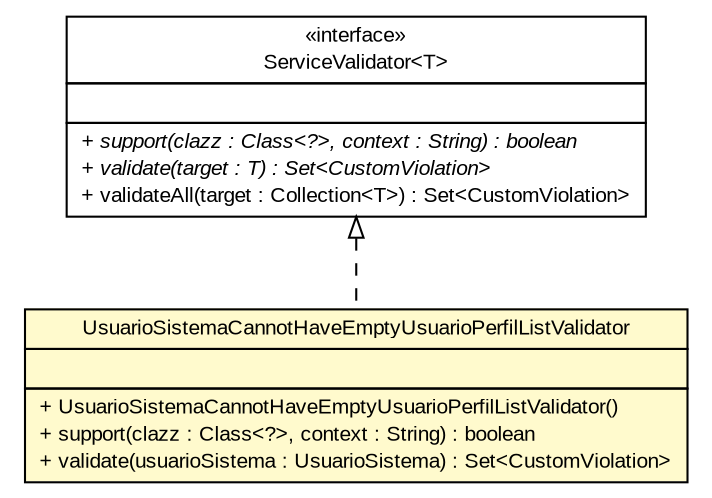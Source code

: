 #!/usr/local/bin/dot
#
# Class diagram 
# Generated by UMLGraph version R5_6 (http://www.umlgraph.org/)
#

digraph G {
	edge [fontname="arial",fontsize=10,labelfontname="arial",labelfontsize=10];
	node [fontname="arial",fontsize=10,shape=plaintext];
	nodesep=0.25;
	ranksep=0.5;
	// br.gov.to.sefaz.business.service.validation.ServiceValidator<T>
	c1115223 [label=<<table title="br.gov.to.sefaz.business.service.validation.ServiceValidator" border="0" cellborder="1" cellspacing="0" cellpadding="2" port="p" href="../../../../../business/service/validation/ServiceValidator.html">
		<tr><td><table border="0" cellspacing="0" cellpadding="1">
<tr><td align="center" balign="center"> &#171;interface&#187; </td></tr>
<tr><td align="center" balign="center"> ServiceValidator&lt;T&gt; </td></tr>
		</table></td></tr>
		<tr><td><table border="0" cellspacing="0" cellpadding="1">
<tr><td align="left" balign="left">  </td></tr>
		</table></td></tr>
		<tr><td><table border="0" cellspacing="0" cellpadding="1">
<tr><td align="left" balign="left"><font face="arial italic" point-size="10.0"> + support(clazz : Class&lt;?&gt;, context : String) : boolean </font></td></tr>
<tr><td align="left" balign="left"><font face="arial italic" point-size="10.0"> + validate(target : T) : Set&lt;CustomViolation&gt; </font></td></tr>
<tr><td align="left" balign="left"> + validateAll(target : Collection&lt;T&gt;) : Set&lt;CustomViolation&gt; </td></tr>
		</table></td></tr>
		</table>>, URL="../../../../../business/service/validation/ServiceValidator.html", fontname="arial", fontcolor="black", fontsize=10.0];
	// br.gov.to.sefaz.seg.business.gestao.service.validator.UsuarioSistemaCannotHaveEmptyUsuarioPerfilListValidator
	c1115401 [label=<<table title="br.gov.to.sefaz.seg.business.gestao.service.validator.UsuarioSistemaCannotHaveEmptyUsuarioPerfilListValidator" border="0" cellborder="1" cellspacing="0" cellpadding="2" port="p" bgcolor="lemonChiffon" href="./UsuarioSistemaCannotHaveEmptyUsuarioPerfilListValidator.html">
		<tr><td><table border="0" cellspacing="0" cellpadding="1">
<tr><td align="center" balign="center"> UsuarioSistemaCannotHaveEmptyUsuarioPerfilListValidator </td></tr>
		</table></td></tr>
		<tr><td><table border="0" cellspacing="0" cellpadding="1">
<tr><td align="left" balign="left">  </td></tr>
		</table></td></tr>
		<tr><td><table border="0" cellspacing="0" cellpadding="1">
<tr><td align="left" balign="left"> + UsuarioSistemaCannotHaveEmptyUsuarioPerfilListValidator() </td></tr>
<tr><td align="left" balign="left"> + support(clazz : Class&lt;?&gt;, context : String) : boolean </td></tr>
<tr><td align="left" balign="left"> + validate(usuarioSistema : UsuarioSistema) : Set&lt;CustomViolation&gt; </td></tr>
		</table></td></tr>
		</table>>, URL="./UsuarioSistemaCannotHaveEmptyUsuarioPerfilListValidator.html", fontname="arial", fontcolor="black", fontsize=10.0];
	//br.gov.to.sefaz.seg.business.gestao.service.validator.UsuarioSistemaCannotHaveEmptyUsuarioPerfilListValidator implements br.gov.to.sefaz.business.service.validation.ServiceValidator<T>
	c1115223:p -> c1115401:p [dir=back,arrowtail=empty,style=dashed];
}


